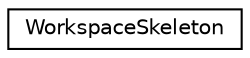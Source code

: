 digraph "Graphical Class Hierarchy"
{
 // LATEX_PDF_SIZE
  edge [fontname="Helvetica",fontsize="10",labelfontname="Helvetica",labelfontsize="10"];
  node [fontname="Helvetica",fontsize="10",shape=record];
  rankdir="LR";
  Node0 [label="WorkspaceSkeleton",height=0.2,width=0.4,color="black", fillcolor="white", style="filled",URL="$classWorkspaceSkeleton.html",tooltip="Geometric skeleton of the workspace."];
}
